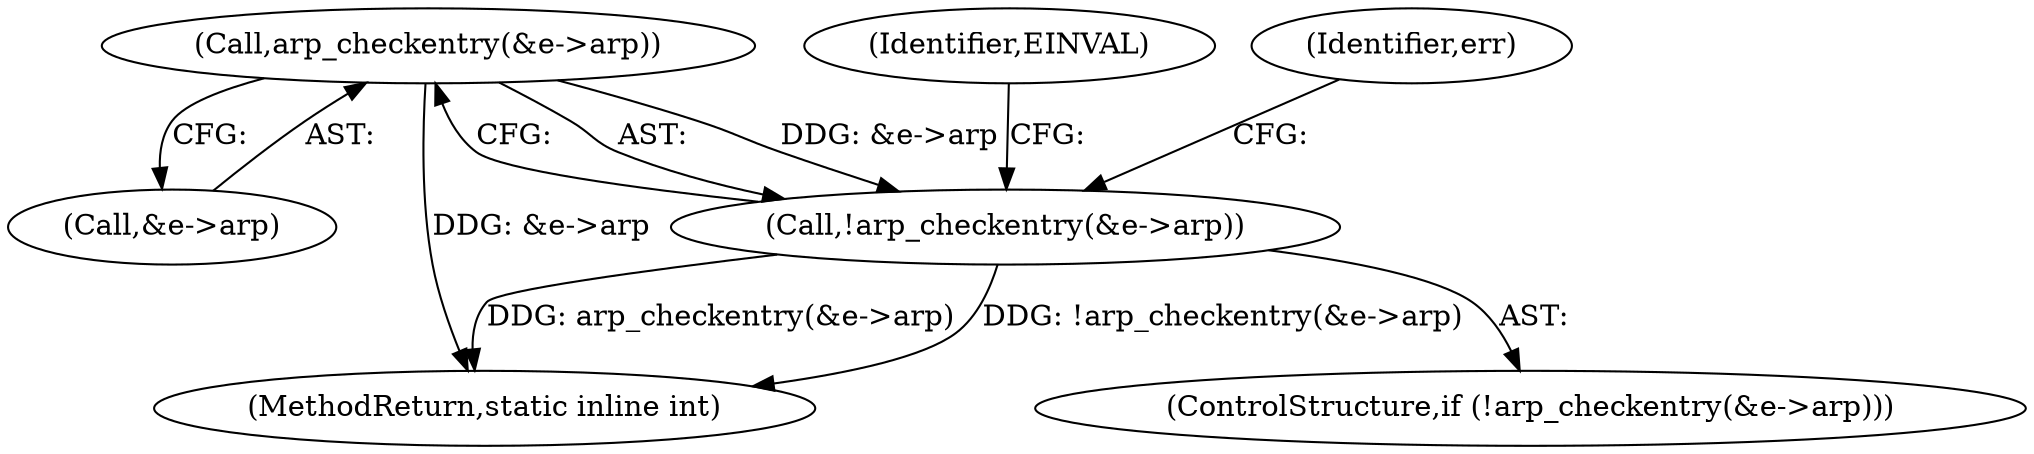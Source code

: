 digraph "0_linux_ce683e5f9d045e5d67d1312a42b359cb2ab2a13c_0@pointer" {
"1000142" [label="(Call,arp_checkentry(&e->arp))"];
"1000141" [label="(Call,!arp_checkentry(&e->arp))"];
"1000149" [label="(Identifier,EINVAL)"];
"1000143" [label="(Call,&e->arp)"];
"1000142" [label="(Call,arp_checkentry(&e->arp))"];
"1000140" [label="(ControlStructure,if (!arp_checkentry(&e->arp)))"];
"1000242" [label="(MethodReturn,static inline int)"];
"1000141" [label="(Call,!arp_checkentry(&e->arp))"];
"1000151" [label="(Identifier,err)"];
"1000142" -> "1000141"  [label="AST: "];
"1000142" -> "1000143"  [label="CFG: "];
"1000143" -> "1000142"  [label="AST: "];
"1000141" -> "1000142"  [label="CFG: "];
"1000142" -> "1000242"  [label="DDG: &e->arp"];
"1000142" -> "1000141"  [label="DDG: &e->arp"];
"1000141" -> "1000140"  [label="AST: "];
"1000149" -> "1000141"  [label="CFG: "];
"1000151" -> "1000141"  [label="CFG: "];
"1000141" -> "1000242"  [label="DDG: arp_checkentry(&e->arp)"];
"1000141" -> "1000242"  [label="DDG: !arp_checkentry(&e->arp)"];
}
